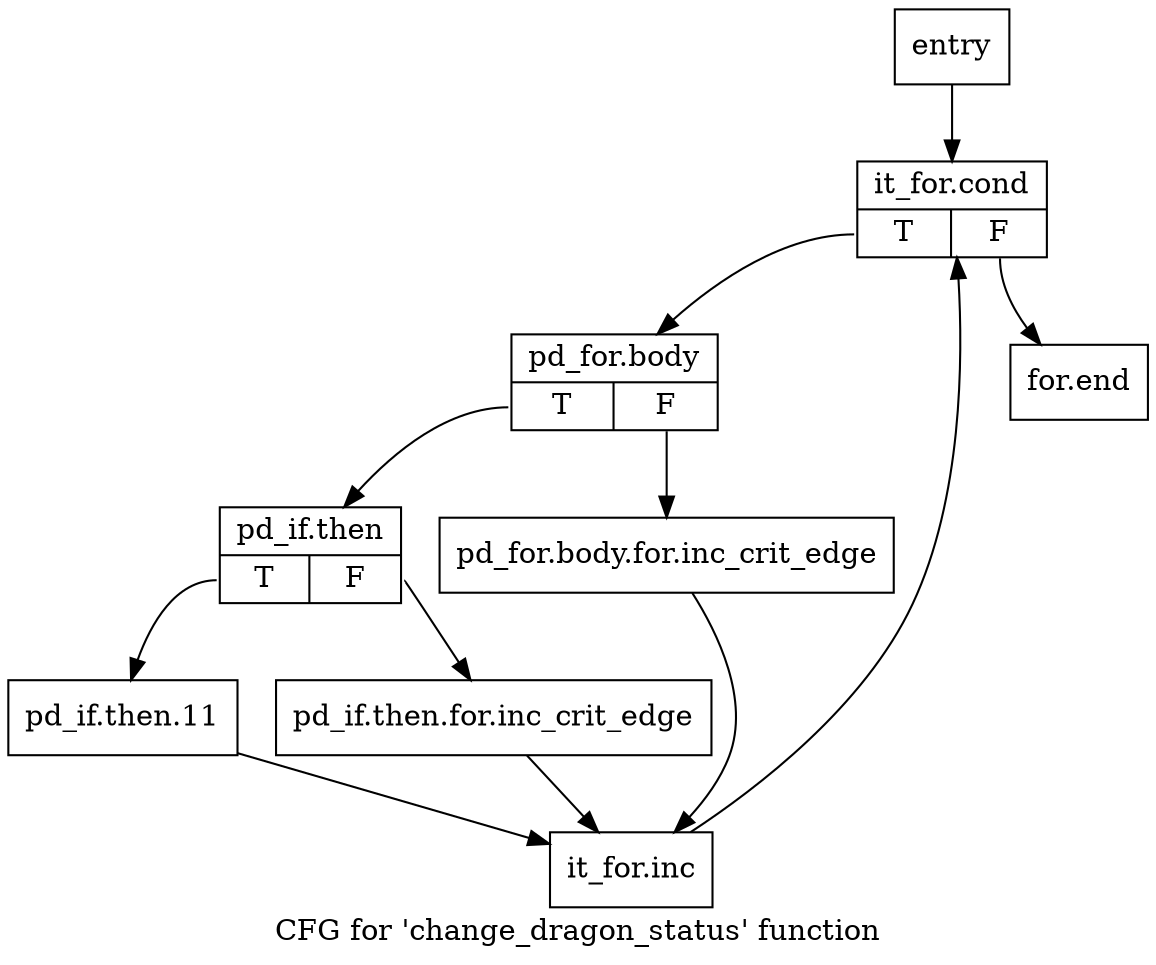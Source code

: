 digraph "CFG for 'change_dragon_status' function" {
	label="CFG for 'change_dragon_status' function";

	Node0x3527a60 [shape=record,label="{entry}"];
	Node0x3527a60 -> Node0x3531dd0;
	Node0x3531dd0 [shape=record,label="{it_for.cond|{<s0>T|<s1>F}}"];
	Node0x3531dd0:s0 -> Node0x3531e20;
	Node0x3531dd0:s1 -> Node0x3532000;
	Node0x3531e20 [shape=record,label="{pd_for.body|{<s0>T|<s1>F}}"];
	Node0x3531e20:s0 -> Node0x3531ec0;
	Node0x3531e20:s1 -> Node0x3531e70;
	Node0x3531e70 [shape=record,label="{pd_for.body.for.inc_crit_edge}"];
	Node0x3531e70 -> Node0x3531fb0;
	Node0x3531ec0 [shape=record,label="{pd_if.then|{<s0>T|<s1>F}}"];
	Node0x3531ec0:s0 -> Node0x3531f60;
	Node0x3531ec0:s1 -> Node0x3531f10;
	Node0x3531f10 [shape=record,label="{pd_if.then.for.inc_crit_edge}"];
	Node0x3531f10 -> Node0x3531fb0;
	Node0x3531f60 [shape=record,label="{pd_if.then.11}"];
	Node0x3531f60 -> Node0x3531fb0;
	Node0x3531fb0 [shape=record,label="{it_for.inc}"];
	Node0x3531fb0 -> Node0x3531dd0;
	Node0x3532000 [shape=record,label="{for.end}"];
}
